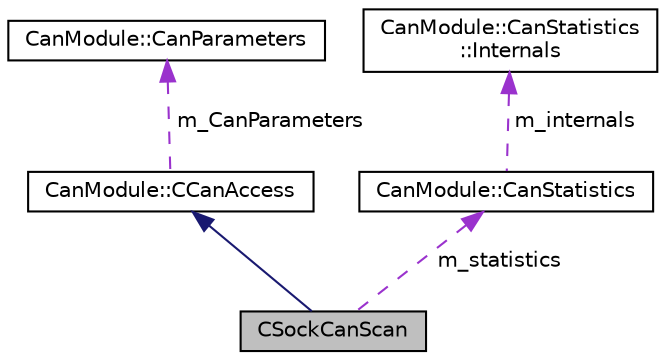 digraph "CSockCanScan"
{
 // LATEX_PDF_SIZE
  edge [fontname="Helvetica",fontsize="10",labelfontname="Helvetica",labelfontsize="10"];
  node [fontname="Helvetica",fontsize="10",shape=record];
  Node1 [label="CSockCanScan",height=0.2,width=0.4,color="black", fillcolor="grey75", style="filled", fontcolor="black",tooltip=" "];
  Node2 -> Node1 [dir="back",color="midnightblue",fontsize="10",style="solid"];
  Node2 [label="CanModule::CCanAccess",height=0.2,width=0.4,color="black", fillcolor="white", style="filled",URL="$classCanModule_1_1CCanAccess.html",tooltip=" "];
  Node3 -> Node2 [dir="back",color="darkorchid3",fontsize="10",style="dashed",label=" m_CanParameters" ];
  Node3 [label="CanModule::CanParameters",height=0.2,width=0.4,color="black", fillcolor="white", style="filled",URL="$structCanModule_1_1CanParameters.html",tooltip=" "];
  Node4 -> Node1 [dir="back",color="darkorchid3",fontsize="10",style="dashed",label=" m_statistics" ];
  Node4 [label="CanModule::CanStatistics",height=0.2,width=0.4,color="black", fillcolor="white", style="filled",URL="$classCanModule_1_1CanStatistics.html",tooltip=" "];
  Node5 -> Node4 [dir="back",color="darkorchid3",fontsize="10",style="dashed",label=" m_internals" ];
  Node5 [label="CanModule::CanStatistics\l::Internals",height=0.2,width=0.4,color="black", fillcolor="white", style="filled",URL="$classCanModule_1_1CanStatistics_1_1Internals.html",tooltip="Following is encapsulated as a class, to provide sane copying in assignment operator."];
}

